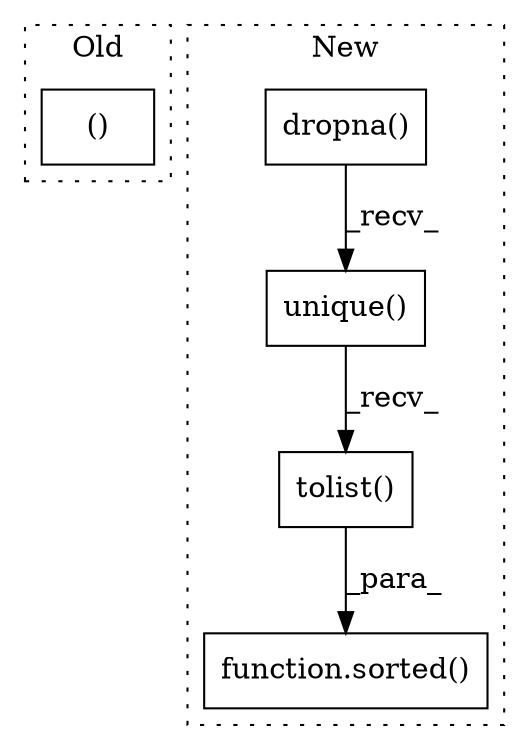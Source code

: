 digraph G {
subgraph cluster0 {
1 [label="()" a="54" s="4220" l="33" shape="box"];
label = "Old";
style="dotted";
}
subgraph cluster1 {
2 [label="dropna()" a="75" s="4461" l="15" shape="box"];
3 [label="unique()" a="75" s="4461" l="24" shape="box"];
4 [label="function.sorted()" a="75" s="4454,4494" l="7,1" shape="box"];
5 [label="tolist()" a="75" s="4461" l="33" shape="box"];
label = "New";
style="dotted";
}
2 -> 3 [label="_recv_"];
3 -> 5 [label="_recv_"];
5 -> 4 [label="_para_"];
}